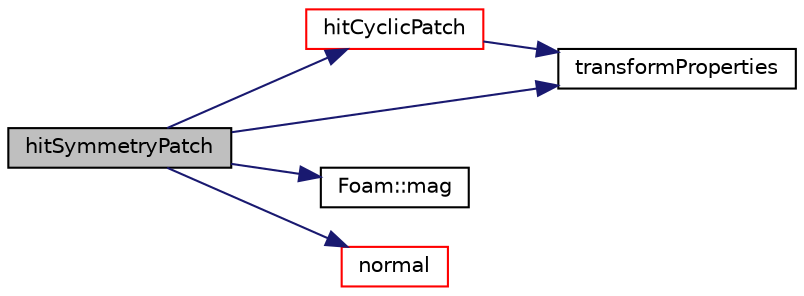 digraph "hitSymmetryPatch"
{
  bgcolor="transparent";
  edge [fontname="Helvetica",fontsize="10",labelfontname="Helvetica",labelfontsize="10"];
  node [fontname="Helvetica",fontsize="10",shape=record];
  rankdir="LR";
  Node1 [label="hitSymmetryPatch",height=0.2,width=0.4,color="black", fillcolor="grey75", style="filled", fontcolor="black"];
  Node1 -> Node2 [color="midnightblue",fontsize="10",style="solid",fontname="Helvetica"];
  Node2 [label="hitCyclicPatch",height=0.2,width=0.4,color="red",URL="$a01819.html#a18d4a8f6e9443b58d4ba678034d03d19",tooltip="Overridable function to handle the particle hitting a cyclicPatch. "];
  Node2 -> Node3 [color="midnightblue",fontsize="10",style="solid",fontname="Helvetica"];
  Node3 [label="transformProperties",height=0.2,width=0.4,color="black",URL="$a01819.html#a021e6438cfdab7a29053eb812cda8ea3",tooltip="Transform the physical properties of the particle. "];
  Node1 -> Node4 [color="midnightblue",fontsize="10",style="solid",fontname="Helvetica"];
  Node4 [label="Foam::mag",height=0.2,width=0.4,color="black",URL="$a10936.html#a929da2a3fdcf3dacbbe0487d3a330dae"];
  Node1 -> Node5 [color="midnightblue",fontsize="10",style="solid",fontname="Helvetica"];
  Node5 [label="normal",height=0.2,width=0.4,color="red",URL="$a01819.html#a963c106e06be61ecce2fde38b05b5989",tooltip="Return the normal of the tri on tetFacei_ for the. "];
  Node1 -> Node3 [color="midnightblue",fontsize="10",style="solid",fontname="Helvetica"];
}
